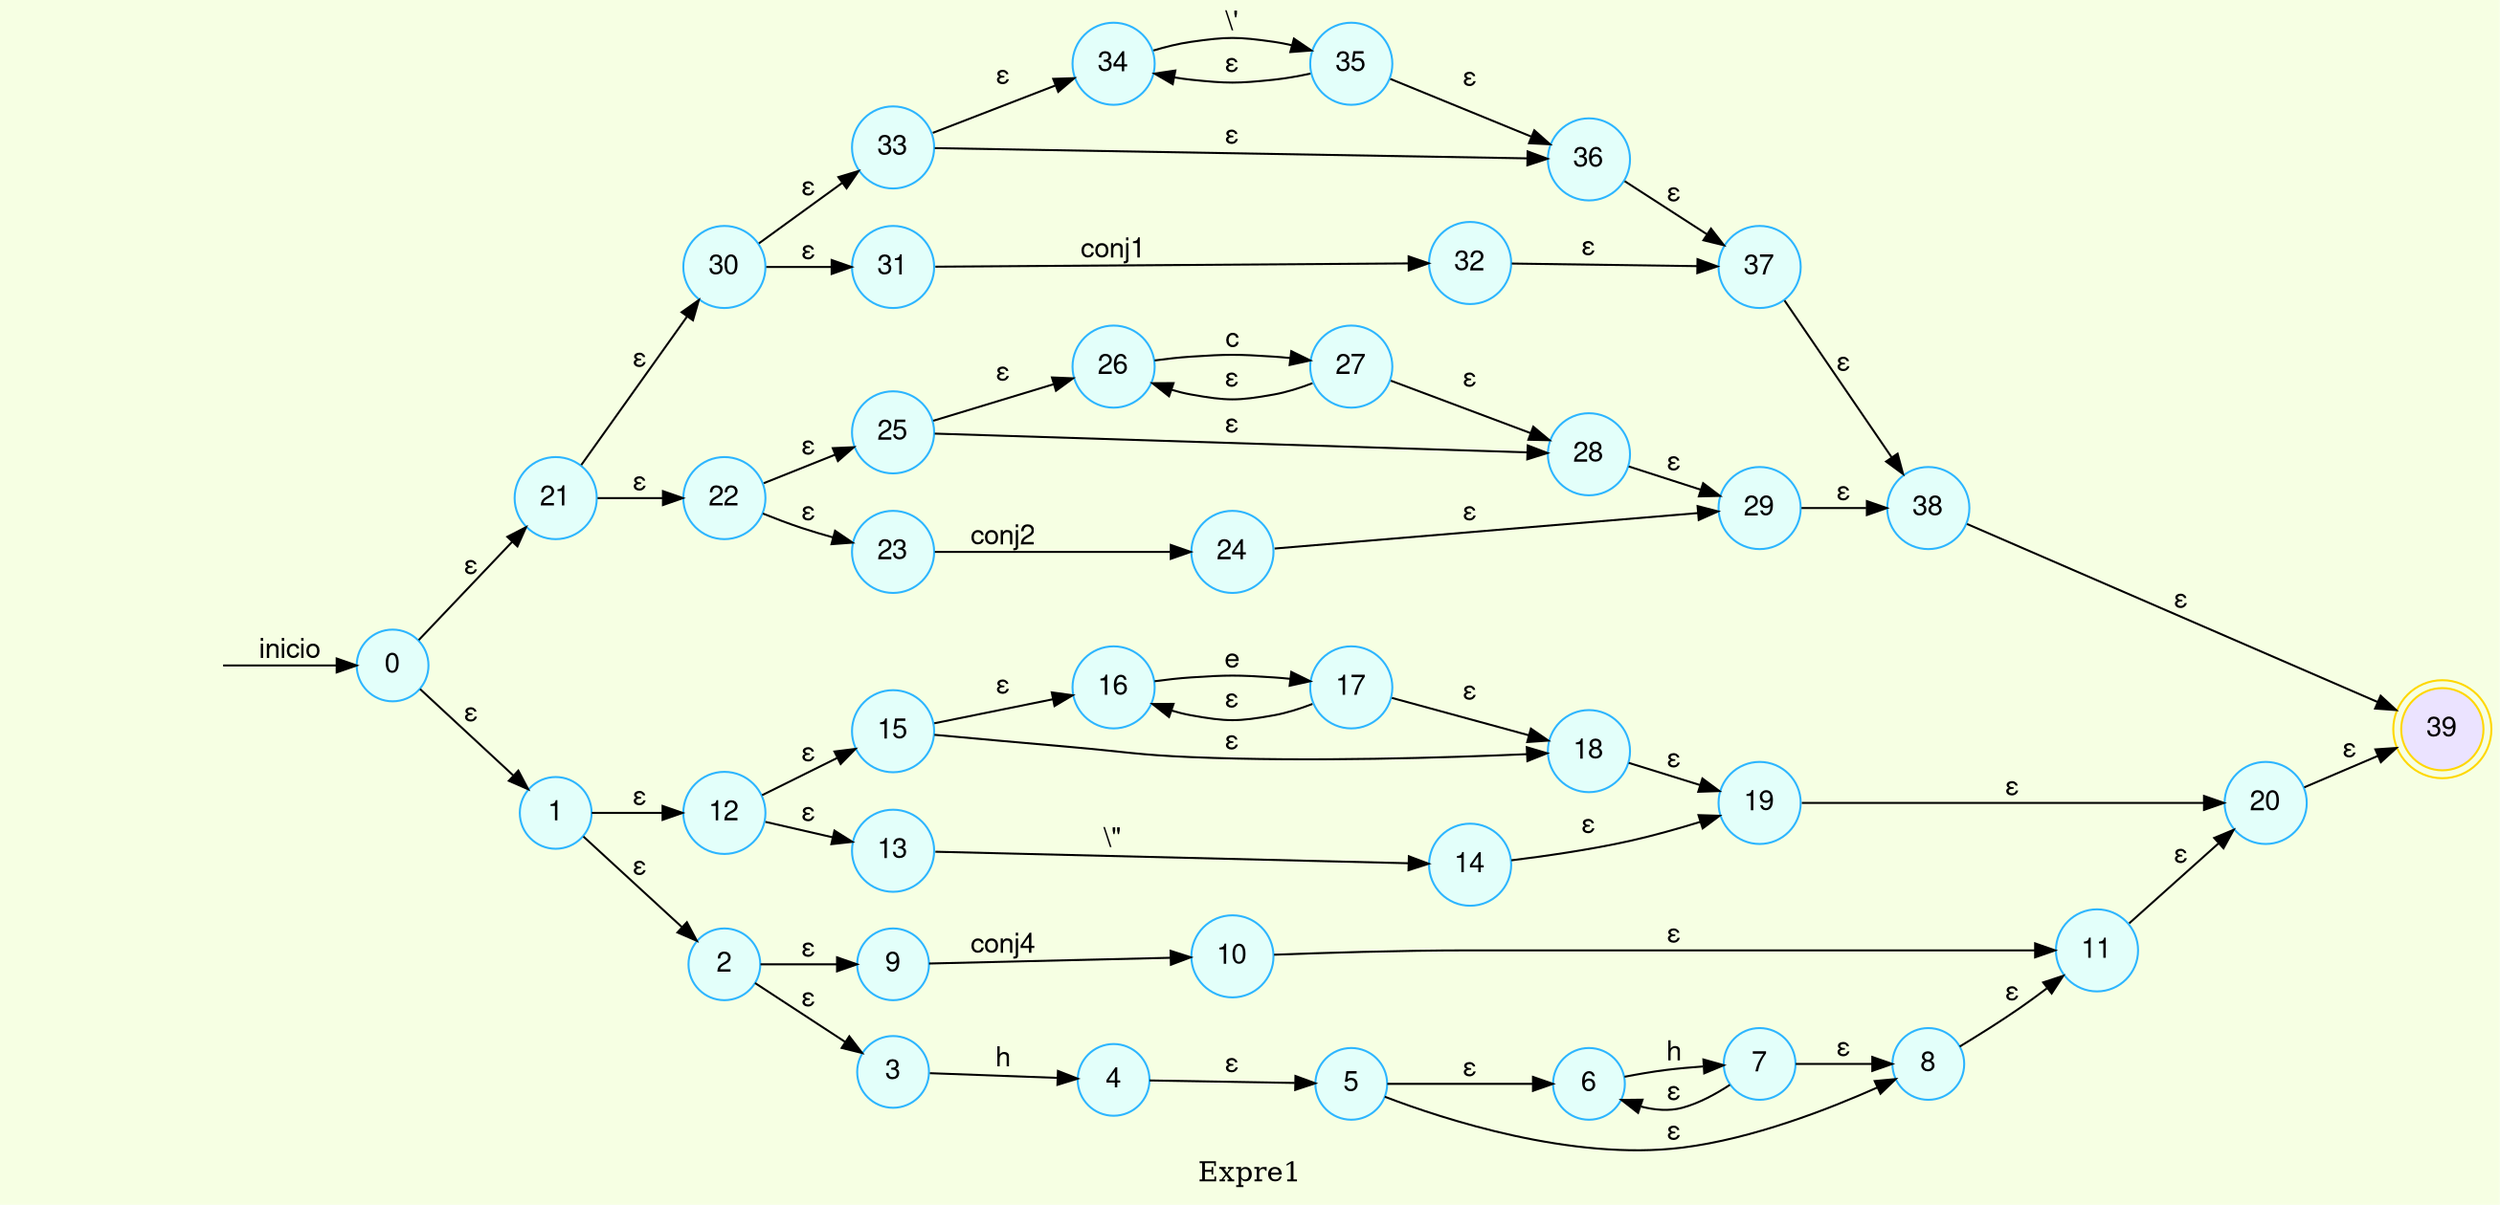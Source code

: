 digraph finite_state_machine{
	bgcolor = "#F6FFE3"
	rankdir=LR;
	label=Expre1
	node [fontname="Helvetica,Arial,sans-serif" ]
	edge [fontname="Helvetica,Arial,sans-serif"]
	node [shape = doublecircle, color = gold fillcolor="#EBE3FF" style =filled]; 39;
	node [shape = circle, color = "#2CB5FF" fillcolor="#E3FFFA" style =filled];
	flechainicio [style=invis];
	flechainicio -> 0 [label="inicio"];
	0 -> 21 [label="ε"];
	0 -> 1 [label="ε"];
	1 -> 12 [label="ε"];
	1 -> 2 [label="ε"];
	2 -> 9 [label="ε"];
	2 -> 3 [label="ε"];
	3 -> 4 [label="h"];
	4 -> 5 [label="ε"];
	5 -> 6 [label="ε"];
	5 -> 8 [label="ε"];
	6 -> 7 [label="h"];
	7 -> 6 [label="ε"];
	7 -> 8 [label="ε"];
	8 -> 11 [label="ε"];
	9 -> 10 [label="conj4"];
	10 -> 11 [label="ε"];
	11 -> 20 [label="ε"];
	12 -> 15 [label="ε"];
	12 -> 13 [label="ε"];
	13 -> 14 [label="\\\""];
	14 -> 19 [label="ε"];
	15 -> 16 [label="ε"];
	15 -> 18 [label="ε"];
	16 -> 17 [label="e"];
	17 -> 16 [label="ε"];
	17 -> 18 [label="ε"];
	18 -> 19 [label="ε"];
	19 -> 20 [label="ε"];
	20 -> 39 [label="ε"];
	21 -> 30 [label="ε"];
	21 -> 22 [label="ε"];
	22 -> 25 [label="ε"];
	22 -> 23 [label="ε"];
	23 -> 24 [label="conj2"];
	24 -> 29 [label="ε"];
	25 -> 26 [label="ε"];
	25 -> 28 [label="ε"];
	26 -> 27 [label="c"];
	27 -> 26 [label="ε"];
	27 -> 28 [label="ε"];
	28 -> 29 [label="ε"];
	29 -> 38 [label="ε"];
	30 -> 33 [label="ε"];
	30 -> 31 [label="ε"];
	31 -> 32 [label="conj1"];
	32 -> 37 [label="ε"];
	33 -> 34 [label="ε"];
	33 -> 36 [label="ε"];
	34 -> 35 [label="\\'"];
	35 -> 34 [label="ε"];
	35 -> 36 [label="ε"];
	36 -> 37 [label="ε"];
	37 -> 38 [label="ε"];
	38 -> 39 [label="ε"];
}